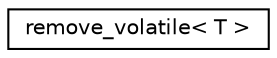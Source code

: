 digraph "Graphical Class Hierarchy"
{
  edge [fontname="Helvetica",fontsize="10",labelfontname="Helvetica",labelfontsize="10"];
  node [fontname="Helvetica",fontsize="10",shape=record];
  rankdir="LR";
  Node1 [label="remove_volatile\< T \>",height=0.2,width=0.4,color="black", fillcolor="white", style="filled",URL="$structremove__volatile.html"];
}
